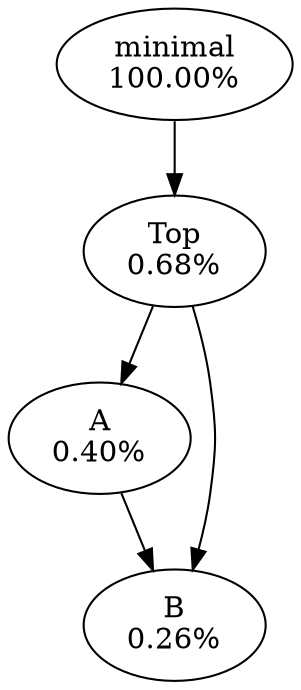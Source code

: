 digraph MallocTree {
minimal [label="minimal\n100.00%"]
minimal -> Top
Top [label="Top\n0.68%"]
Top -> A
Top -> B
A [label="A\n0.40%"]
A -> B
B [label="B\n0.26%"]
B [label="B\n0.26%"]
}
